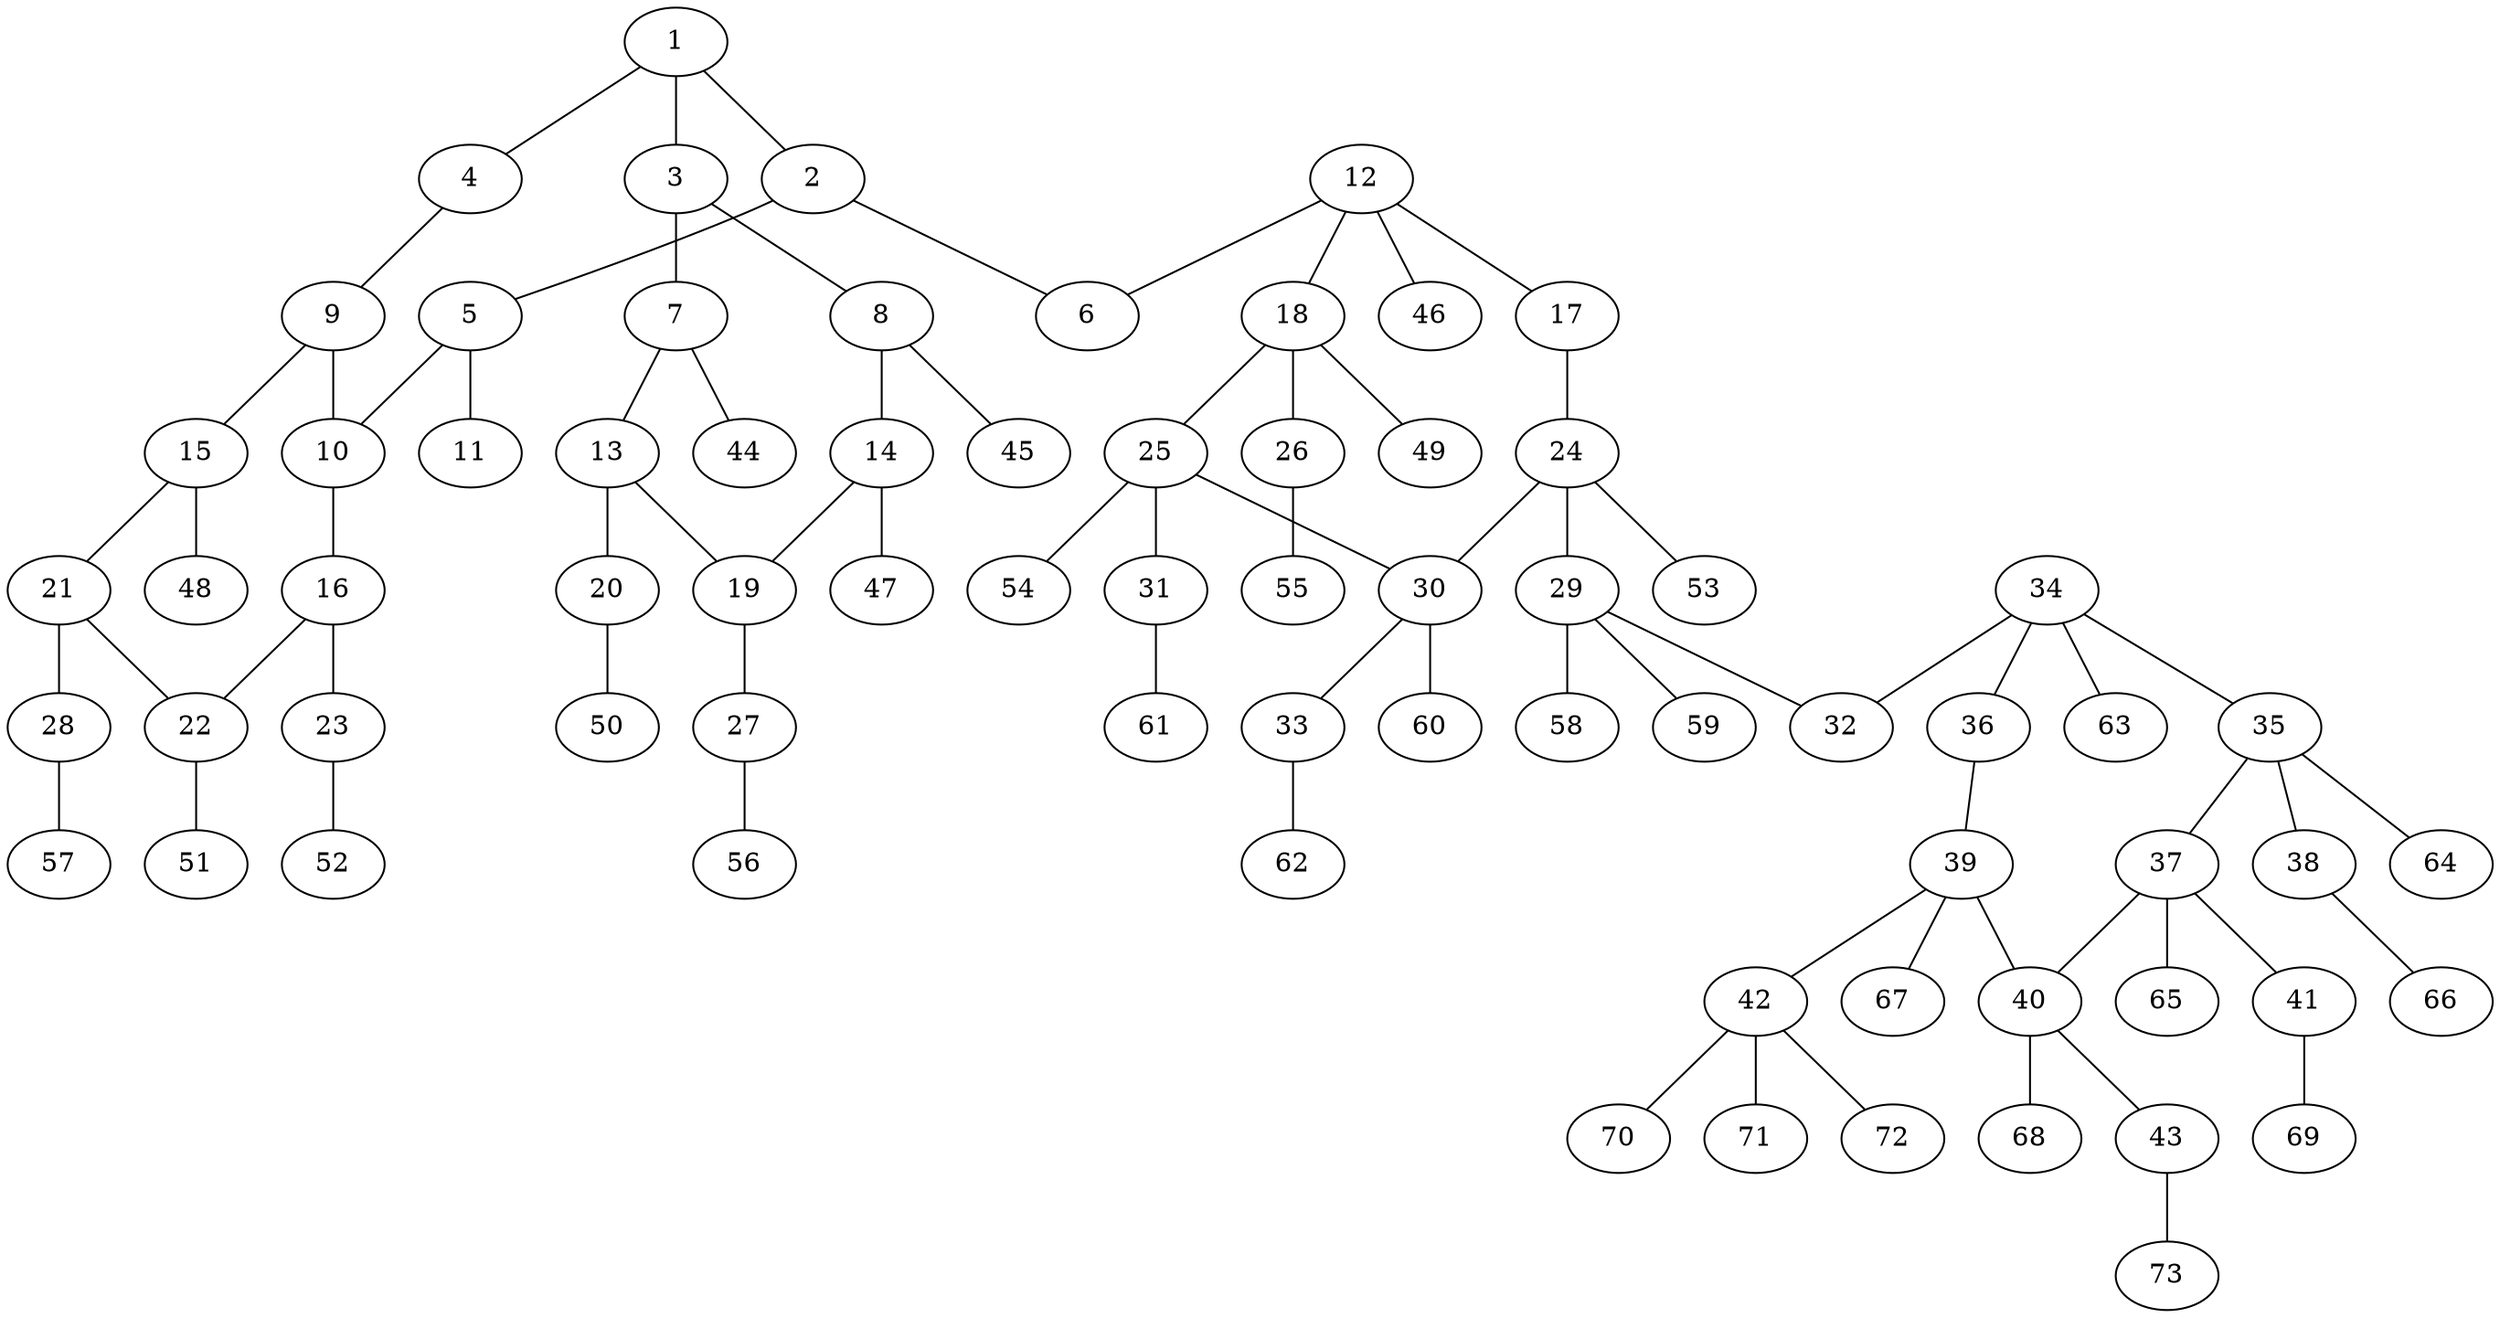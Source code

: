 graph molecule_2366 {
	1	 [chem=C];
	2	 [chem=C];
	1 -- 2	 [valence=2];
	3	 [chem=C];
	1 -- 3	 [valence=1];
	4	 [chem=O];
	1 -- 4	 [valence=1];
	5	 [chem=C];
	2 -- 5	 [valence=1];
	6	 [chem=O];
	2 -- 6	 [valence=1];
	7	 [chem=C];
	3 -- 7	 [valence=2];
	8	 [chem=C];
	3 -- 8	 [valence=1];
	9	 [chem=C];
	4 -- 9	 [valence=1];
	10	 [chem=C];
	5 -- 10	 [valence=1];
	11	 [chem=O];
	5 -- 11	 [valence=2];
	13	 [chem=C];
	7 -- 13	 [valence=1];
	44	 [chem=H];
	7 -- 44	 [valence=1];
	14	 [chem=C];
	8 -- 14	 [valence=2];
	45	 [chem=H];
	8 -- 45	 [valence=1];
	9 -- 10	 [valence=2];
	15	 [chem=C];
	9 -- 15	 [valence=1];
	16	 [chem=C];
	10 -- 16	 [valence=1];
	12	 [chem=C];
	12 -- 6	 [valence=1];
	17	 [chem=O];
	12 -- 17	 [valence=1];
	18	 [chem=C];
	12 -- 18	 [valence=1];
	46	 [chem=H];
	12 -- 46	 [valence=1];
	19	 [chem=C];
	13 -- 19	 [valence=2];
	20	 [chem=O];
	13 -- 20	 [valence=1];
	14 -- 19	 [valence=1];
	47	 [chem=H];
	14 -- 47	 [valence=1];
	21	 [chem=C];
	15 -- 21	 [valence=2];
	48	 [chem=H];
	15 -- 48	 [valence=1];
	22	 [chem=C];
	16 -- 22	 [valence=2];
	23	 [chem=O];
	16 -- 23	 [valence=1];
	24	 [chem=C];
	17 -- 24	 [valence=1];
	25	 [chem=C];
	18 -- 25	 [valence=1];
	26	 [chem=O];
	18 -- 26	 [valence=1];
	49	 [chem=H];
	18 -- 49	 [valence=1];
	27	 [chem=O];
	19 -- 27	 [valence=1];
	50	 [chem=H];
	20 -- 50	 [valence=1];
	21 -- 22	 [valence=1];
	28	 [chem=O];
	21 -- 28	 [valence=1];
	51	 [chem=H];
	22 -- 51	 [valence=1];
	52	 [chem=H];
	23 -- 52	 [valence=1];
	29	 [chem=C];
	24 -- 29	 [valence=1];
	30	 [chem=C];
	24 -- 30	 [valence=1];
	53	 [chem=H];
	24 -- 53	 [valence=1];
	25 -- 30	 [valence=1];
	31	 [chem=O];
	25 -- 31	 [valence=1];
	54	 [chem=H];
	25 -- 54	 [valence=1];
	55	 [chem=H];
	26 -- 55	 [valence=1];
	56	 [chem=H];
	27 -- 56	 [valence=1];
	57	 [chem=H];
	28 -- 57	 [valence=1];
	32	 [chem=O];
	29 -- 32	 [valence=1];
	58	 [chem=H];
	29 -- 58	 [valence=1];
	59	 [chem=H];
	29 -- 59	 [valence=1];
	33	 [chem=O];
	30 -- 33	 [valence=1];
	60	 [chem=H];
	30 -- 60	 [valence=1];
	61	 [chem=H];
	31 -- 61	 [valence=1];
	62	 [chem=H];
	33 -- 62	 [valence=1];
	34	 [chem=C];
	34 -- 32	 [valence=1];
	35	 [chem=C];
	34 -- 35	 [valence=1];
	36	 [chem=O];
	34 -- 36	 [valence=1];
	63	 [chem=H];
	34 -- 63	 [valence=1];
	37	 [chem=C];
	35 -- 37	 [valence=1];
	38	 [chem=O];
	35 -- 38	 [valence=1];
	64	 [chem=H];
	35 -- 64	 [valence=1];
	39	 [chem=C];
	36 -- 39	 [valence=1];
	40	 [chem=C];
	37 -- 40	 [valence=1];
	41	 [chem=O];
	37 -- 41	 [valence=1];
	65	 [chem=H];
	37 -- 65	 [valence=1];
	66	 [chem=H];
	38 -- 66	 [valence=1];
	39 -- 40	 [valence=1];
	42	 [chem=C];
	39 -- 42	 [valence=1];
	67	 [chem=H];
	39 -- 67	 [valence=1];
	43	 [chem=O];
	40 -- 43	 [valence=1];
	68	 [chem=H];
	40 -- 68	 [valence=1];
	69	 [chem=H];
	41 -- 69	 [valence=1];
	70	 [chem=H];
	42 -- 70	 [valence=1];
	71	 [chem=H];
	42 -- 71	 [valence=1];
	72	 [chem=H];
	42 -- 72	 [valence=1];
	73	 [chem=H];
	43 -- 73	 [valence=1];
}
